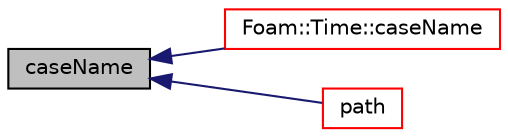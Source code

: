 digraph "caseName"
{
  bgcolor="transparent";
  edge [fontname="Helvetica",fontsize="10",labelfontname="Helvetica",labelfontsize="10"];
  node [fontname="Helvetica",fontsize="10",shape=record];
  rankdir="LR";
  Node1 [label="caseName",height=0.2,width=0.4,color="black", fillcolor="grey75", style="filled", fontcolor="black"];
  Node1 -> Node2 [dir="back",color="midnightblue",fontsize="10",style="solid",fontname="Helvetica"];
  Node2 [label="Foam::Time::caseName",height=0.2,width=0.4,color="red",URL="$a02619.html#a46edf6b683124eaa2ad223be958c7959",tooltip="Return case name. "];
  Node1 -> Node3 [dir="back",color="midnightblue",fontsize="10",style="solid",fontname="Helvetica"];
  Node3 [label="path",height=0.2,width=0.4,color="red",URL="$a02622.html#a2db7691b348697844893a04d3110e3d5",tooltip="Return path. "];
}
